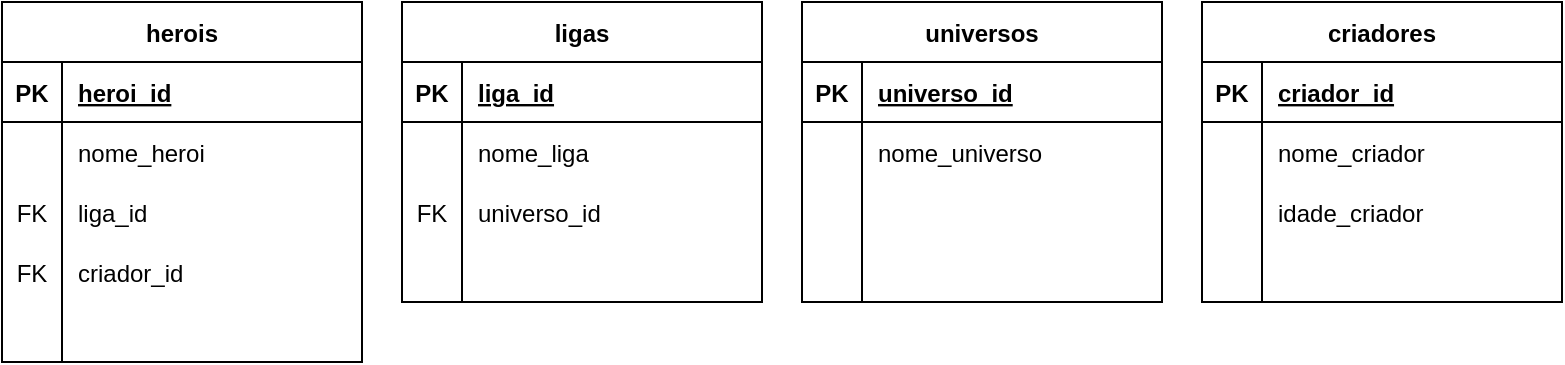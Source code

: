 <mxfile version="15.0.4" type="device"><diagram id="DCYrqP_0EhKWR7kDvMf0" name="Page-1"><mxGraphModel dx="694" dy="748" grid="1" gridSize="10" guides="1" tooltips="1" connect="1" arrows="1" fold="1" page="1" pageScale="1" pageWidth="827" pageHeight="1169" math="0" shadow="0"><root><mxCell id="0"/><mxCell id="1" parent="0"/><mxCell id="ljdmC17Yk6xrxzfD2rJV-1" value="herois" style="shape=table;startSize=30;container=1;collapsible=1;childLayout=tableLayout;fixedRows=1;rowLines=0;fontStyle=1;align=center;resizeLast=1;" vertex="1" parent="1"><mxGeometry x="10" y="40" width="180" height="180" as="geometry"/></mxCell><mxCell id="ljdmC17Yk6xrxzfD2rJV-2" value="" style="shape=partialRectangle;collapsible=0;dropTarget=0;pointerEvents=0;fillColor=none;top=0;left=0;bottom=1;right=0;points=[[0,0.5],[1,0.5]];portConstraint=eastwest;" vertex="1" parent="ljdmC17Yk6xrxzfD2rJV-1"><mxGeometry y="30" width="180" height="30" as="geometry"/></mxCell><mxCell id="ljdmC17Yk6xrxzfD2rJV-3" value="PK" style="shape=partialRectangle;connectable=0;fillColor=none;top=0;left=0;bottom=0;right=0;fontStyle=1;overflow=hidden;" vertex="1" parent="ljdmC17Yk6xrxzfD2rJV-2"><mxGeometry width="30" height="30" as="geometry"/></mxCell><mxCell id="ljdmC17Yk6xrxzfD2rJV-4" value="heroi_id" style="shape=partialRectangle;connectable=0;fillColor=none;top=0;left=0;bottom=0;right=0;align=left;spacingLeft=6;fontStyle=5;overflow=hidden;" vertex="1" parent="ljdmC17Yk6xrxzfD2rJV-2"><mxGeometry x="30" width="150" height="30" as="geometry"/></mxCell><mxCell id="ljdmC17Yk6xrxzfD2rJV-5" value="" style="shape=partialRectangle;collapsible=0;dropTarget=0;pointerEvents=0;fillColor=none;top=0;left=0;bottom=0;right=0;points=[[0,0.5],[1,0.5]];portConstraint=eastwest;" vertex="1" parent="ljdmC17Yk6xrxzfD2rJV-1"><mxGeometry y="60" width="180" height="30" as="geometry"/></mxCell><mxCell id="ljdmC17Yk6xrxzfD2rJV-6" value="" style="shape=partialRectangle;connectable=0;fillColor=none;top=0;left=0;bottom=0;right=0;editable=1;overflow=hidden;" vertex="1" parent="ljdmC17Yk6xrxzfD2rJV-5"><mxGeometry width="30" height="30" as="geometry"/></mxCell><mxCell id="ljdmC17Yk6xrxzfD2rJV-7" value="nome_heroi" style="shape=partialRectangle;connectable=0;fillColor=none;top=0;left=0;bottom=0;right=0;align=left;spacingLeft=6;overflow=hidden;" vertex="1" parent="ljdmC17Yk6xrxzfD2rJV-5"><mxGeometry x="30" width="150" height="30" as="geometry"/></mxCell><mxCell id="ljdmC17Yk6xrxzfD2rJV-8" value="" style="shape=partialRectangle;collapsible=0;dropTarget=0;pointerEvents=0;fillColor=none;top=0;left=0;bottom=0;right=0;points=[[0,0.5],[1,0.5]];portConstraint=eastwest;" vertex="1" parent="ljdmC17Yk6xrxzfD2rJV-1"><mxGeometry y="90" width="180" height="30" as="geometry"/></mxCell><mxCell id="ljdmC17Yk6xrxzfD2rJV-9" value="FK" style="shape=partialRectangle;connectable=0;fillColor=none;top=0;left=0;bottom=0;right=0;editable=1;overflow=hidden;" vertex="1" parent="ljdmC17Yk6xrxzfD2rJV-8"><mxGeometry width="30" height="30" as="geometry"/></mxCell><mxCell id="ljdmC17Yk6xrxzfD2rJV-10" value="liga_id" style="shape=partialRectangle;connectable=0;fillColor=none;top=0;left=0;bottom=0;right=0;align=left;spacingLeft=6;overflow=hidden;" vertex="1" parent="ljdmC17Yk6xrxzfD2rJV-8"><mxGeometry x="30" width="150" height="30" as="geometry"/></mxCell><mxCell id="ljdmC17Yk6xrxzfD2rJV-40" value="" style="shape=partialRectangle;collapsible=0;dropTarget=0;pointerEvents=0;fillColor=none;top=0;left=0;bottom=0;right=0;points=[[0,0.5],[1,0.5]];portConstraint=eastwest;" vertex="1" parent="ljdmC17Yk6xrxzfD2rJV-1"><mxGeometry y="120" width="180" height="30" as="geometry"/></mxCell><mxCell id="ljdmC17Yk6xrxzfD2rJV-41" value="FK" style="shape=partialRectangle;connectable=0;fillColor=none;top=0;left=0;bottom=0;right=0;editable=1;overflow=hidden;" vertex="1" parent="ljdmC17Yk6xrxzfD2rJV-40"><mxGeometry width="30" height="30" as="geometry"/></mxCell><mxCell id="ljdmC17Yk6xrxzfD2rJV-42" value="criador_id" style="shape=partialRectangle;connectable=0;fillColor=none;top=0;left=0;bottom=0;right=0;align=left;spacingLeft=6;overflow=hidden;" vertex="1" parent="ljdmC17Yk6xrxzfD2rJV-40"><mxGeometry x="30" width="150" height="30" as="geometry"/></mxCell><mxCell id="ljdmC17Yk6xrxzfD2rJV-11" value="" style="shape=partialRectangle;collapsible=0;dropTarget=0;pointerEvents=0;fillColor=none;top=0;left=0;bottom=0;right=0;points=[[0,0.5],[1,0.5]];portConstraint=eastwest;" vertex="1" parent="ljdmC17Yk6xrxzfD2rJV-1"><mxGeometry y="150" width="180" height="30" as="geometry"/></mxCell><mxCell id="ljdmC17Yk6xrxzfD2rJV-12" value="" style="shape=partialRectangle;connectable=0;fillColor=none;top=0;left=0;bottom=0;right=0;editable=1;overflow=hidden;" vertex="1" parent="ljdmC17Yk6xrxzfD2rJV-11"><mxGeometry width="30" height="30" as="geometry"/></mxCell><mxCell id="ljdmC17Yk6xrxzfD2rJV-13" value="" style="shape=partialRectangle;connectable=0;fillColor=none;top=0;left=0;bottom=0;right=0;align=left;spacingLeft=6;overflow=hidden;" vertex="1" parent="ljdmC17Yk6xrxzfD2rJV-11"><mxGeometry x="30" width="150" height="30" as="geometry"/></mxCell><mxCell id="ljdmC17Yk6xrxzfD2rJV-14" value="criadores" style="shape=table;startSize=30;container=1;collapsible=1;childLayout=tableLayout;fixedRows=1;rowLines=0;fontStyle=1;align=center;resizeLast=1;" vertex="1" parent="1"><mxGeometry x="610" y="40" width="180" height="150" as="geometry"/></mxCell><mxCell id="ljdmC17Yk6xrxzfD2rJV-15" value="" style="shape=partialRectangle;collapsible=0;dropTarget=0;pointerEvents=0;fillColor=none;top=0;left=0;bottom=1;right=0;points=[[0,0.5],[1,0.5]];portConstraint=eastwest;" vertex="1" parent="ljdmC17Yk6xrxzfD2rJV-14"><mxGeometry y="30" width="180" height="30" as="geometry"/></mxCell><mxCell id="ljdmC17Yk6xrxzfD2rJV-16" value="PK" style="shape=partialRectangle;connectable=0;fillColor=none;top=0;left=0;bottom=0;right=0;fontStyle=1;overflow=hidden;" vertex="1" parent="ljdmC17Yk6xrxzfD2rJV-15"><mxGeometry width="30" height="30" as="geometry"/></mxCell><mxCell id="ljdmC17Yk6xrxzfD2rJV-17" value="criador_id" style="shape=partialRectangle;connectable=0;fillColor=none;top=0;left=0;bottom=0;right=0;align=left;spacingLeft=6;fontStyle=5;overflow=hidden;" vertex="1" parent="ljdmC17Yk6xrxzfD2rJV-15"><mxGeometry x="30" width="150" height="30" as="geometry"/></mxCell><mxCell id="ljdmC17Yk6xrxzfD2rJV-18" value="" style="shape=partialRectangle;collapsible=0;dropTarget=0;pointerEvents=0;fillColor=none;top=0;left=0;bottom=0;right=0;points=[[0,0.5],[1,0.5]];portConstraint=eastwest;" vertex="1" parent="ljdmC17Yk6xrxzfD2rJV-14"><mxGeometry y="60" width="180" height="30" as="geometry"/></mxCell><mxCell id="ljdmC17Yk6xrxzfD2rJV-19" value="" style="shape=partialRectangle;connectable=0;fillColor=none;top=0;left=0;bottom=0;right=0;editable=1;overflow=hidden;" vertex="1" parent="ljdmC17Yk6xrxzfD2rJV-18"><mxGeometry width="30" height="30" as="geometry"/></mxCell><mxCell id="ljdmC17Yk6xrxzfD2rJV-20" value="nome_criador" style="shape=partialRectangle;connectable=0;fillColor=none;top=0;left=0;bottom=0;right=0;align=left;spacingLeft=6;overflow=hidden;" vertex="1" parent="ljdmC17Yk6xrxzfD2rJV-18"><mxGeometry x="30" width="150" height="30" as="geometry"/></mxCell><mxCell id="ljdmC17Yk6xrxzfD2rJV-21" value="" style="shape=partialRectangle;collapsible=0;dropTarget=0;pointerEvents=0;fillColor=none;top=0;left=0;bottom=0;right=0;points=[[0,0.5],[1,0.5]];portConstraint=eastwest;" vertex="1" parent="ljdmC17Yk6xrxzfD2rJV-14"><mxGeometry y="90" width="180" height="30" as="geometry"/></mxCell><mxCell id="ljdmC17Yk6xrxzfD2rJV-22" value="" style="shape=partialRectangle;connectable=0;fillColor=none;top=0;left=0;bottom=0;right=0;editable=1;overflow=hidden;" vertex="1" parent="ljdmC17Yk6xrxzfD2rJV-21"><mxGeometry width="30" height="30" as="geometry"/></mxCell><mxCell id="ljdmC17Yk6xrxzfD2rJV-23" value="idade_criador" style="shape=partialRectangle;connectable=0;fillColor=none;top=0;left=0;bottom=0;right=0;align=left;spacingLeft=6;overflow=hidden;" vertex="1" parent="ljdmC17Yk6xrxzfD2rJV-21"><mxGeometry x="30" width="150" height="30" as="geometry"/></mxCell><mxCell id="ljdmC17Yk6xrxzfD2rJV-24" value="" style="shape=partialRectangle;collapsible=0;dropTarget=0;pointerEvents=0;fillColor=none;top=0;left=0;bottom=0;right=0;points=[[0,0.5],[1,0.5]];portConstraint=eastwest;" vertex="1" parent="ljdmC17Yk6xrxzfD2rJV-14"><mxGeometry y="120" width="180" height="30" as="geometry"/></mxCell><mxCell id="ljdmC17Yk6xrxzfD2rJV-25" value="" style="shape=partialRectangle;connectable=0;fillColor=none;top=0;left=0;bottom=0;right=0;editable=1;overflow=hidden;" vertex="1" parent="ljdmC17Yk6xrxzfD2rJV-24"><mxGeometry width="30" height="30" as="geometry"/></mxCell><mxCell id="ljdmC17Yk6xrxzfD2rJV-26" value="" style="shape=partialRectangle;connectable=0;fillColor=none;top=0;left=0;bottom=0;right=0;align=left;spacingLeft=6;overflow=hidden;" vertex="1" parent="ljdmC17Yk6xrxzfD2rJV-24"><mxGeometry x="30" width="150" height="30" as="geometry"/></mxCell><mxCell id="ljdmC17Yk6xrxzfD2rJV-27" value="ligas" style="shape=table;startSize=30;container=1;collapsible=1;childLayout=tableLayout;fixedRows=1;rowLines=0;fontStyle=1;align=center;resizeLast=1;" vertex="1" parent="1"><mxGeometry x="210" y="40" width="180" height="150" as="geometry"/></mxCell><mxCell id="ljdmC17Yk6xrxzfD2rJV-28" value="" style="shape=partialRectangle;collapsible=0;dropTarget=0;pointerEvents=0;fillColor=none;top=0;left=0;bottom=1;right=0;points=[[0,0.5],[1,0.5]];portConstraint=eastwest;" vertex="1" parent="ljdmC17Yk6xrxzfD2rJV-27"><mxGeometry y="30" width="180" height="30" as="geometry"/></mxCell><mxCell id="ljdmC17Yk6xrxzfD2rJV-29" value="PK" style="shape=partialRectangle;connectable=0;fillColor=none;top=0;left=0;bottom=0;right=0;fontStyle=1;overflow=hidden;" vertex="1" parent="ljdmC17Yk6xrxzfD2rJV-28"><mxGeometry width="30" height="30" as="geometry"/></mxCell><mxCell id="ljdmC17Yk6xrxzfD2rJV-30" value="liga_id" style="shape=partialRectangle;connectable=0;fillColor=none;top=0;left=0;bottom=0;right=0;align=left;spacingLeft=6;fontStyle=5;overflow=hidden;" vertex="1" parent="ljdmC17Yk6xrxzfD2rJV-28"><mxGeometry x="30" width="150" height="30" as="geometry"/></mxCell><mxCell id="ljdmC17Yk6xrxzfD2rJV-31" value="" style="shape=partialRectangle;collapsible=0;dropTarget=0;pointerEvents=0;fillColor=none;top=0;left=0;bottom=0;right=0;points=[[0,0.5],[1,0.5]];portConstraint=eastwest;" vertex="1" parent="ljdmC17Yk6xrxzfD2rJV-27"><mxGeometry y="60" width="180" height="30" as="geometry"/></mxCell><mxCell id="ljdmC17Yk6xrxzfD2rJV-32" value="" style="shape=partialRectangle;connectable=0;fillColor=none;top=0;left=0;bottom=0;right=0;editable=1;overflow=hidden;" vertex="1" parent="ljdmC17Yk6xrxzfD2rJV-31"><mxGeometry width="30" height="30" as="geometry"/></mxCell><mxCell id="ljdmC17Yk6xrxzfD2rJV-33" value="nome_liga" style="shape=partialRectangle;connectable=0;fillColor=none;top=0;left=0;bottom=0;right=0;align=left;spacingLeft=6;overflow=hidden;" vertex="1" parent="ljdmC17Yk6xrxzfD2rJV-31"><mxGeometry x="30" width="150" height="30" as="geometry"/></mxCell><mxCell id="ljdmC17Yk6xrxzfD2rJV-34" value="" style="shape=partialRectangle;collapsible=0;dropTarget=0;pointerEvents=0;fillColor=none;top=0;left=0;bottom=0;right=0;points=[[0,0.5],[1,0.5]];portConstraint=eastwest;" vertex="1" parent="ljdmC17Yk6xrxzfD2rJV-27"><mxGeometry y="90" width="180" height="30" as="geometry"/></mxCell><mxCell id="ljdmC17Yk6xrxzfD2rJV-35" value="FK" style="shape=partialRectangle;connectable=0;fillColor=none;top=0;left=0;bottom=0;right=0;editable=1;overflow=hidden;" vertex="1" parent="ljdmC17Yk6xrxzfD2rJV-34"><mxGeometry width="30" height="30" as="geometry"/></mxCell><mxCell id="ljdmC17Yk6xrxzfD2rJV-36" value="universo_id" style="shape=partialRectangle;connectable=0;fillColor=none;top=0;left=0;bottom=0;right=0;align=left;spacingLeft=6;overflow=hidden;" vertex="1" parent="ljdmC17Yk6xrxzfD2rJV-34"><mxGeometry x="30" width="150" height="30" as="geometry"/></mxCell><mxCell id="ljdmC17Yk6xrxzfD2rJV-37" value="" style="shape=partialRectangle;collapsible=0;dropTarget=0;pointerEvents=0;fillColor=none;top=0;left=0;bottom=0;right=0;points=[[0,0.5],[1,0.5]];portConstraint=eastwest;" vertex="1" parent="ljdmC17Yk6xrxzfD2rJV-27"><mxGeometry y="120" width="180" height="30" as="geometry"/></mxCell><mxCell id="ljdmC17Yk6xrxzfD2rJV-38" value="" style="shape=partialRectangle;connectable=0;fillColor=none;top=0;left=0;bottom=0;right=0;editable=1;overflow=hidden;" vertex="1" parent="ljdmC17Yk6xrxzfD2rJV-37"><mxGeometry width="30" height="30" as="geometry"/></mxCell><mxCell id="ljdmC17Yk6xrxzfD2rJV-39" value="" style="shape=partialRectangle;connectable=0;fillColor=none;top=0;left=0;bottom=0;right=0;align=left;spacingLeft=6;overflow=hidden;" vertex="1" parent="ljdmC17Yk6xrxzfD2rJV-37"><mxGeometry x="30" width="150" height="30" as="geometry"/></mxCell><mxCell id="ljdmC17Yk6xrxzfD2rJV-43" value="universos" style="shape=table;startSize=30;container=1;collapsible=1;childLayout=tableLayout;fixedRows=1;rowLines=0;fontStyle=1;align=center;resizeLast=1;" vertex="1" parent="1"><mxGeometry x="410" y="40" width="180" height="150" as="geometry"/></mxCell><mxCell id="ljdmC17Yk6xrxzfD2rJV-44" value="" style="shape=partialRectangle;collapsible=0;dropTarget=0;pointerEvents=0;fillColor=none;top=0;left=0;bottom=1;right=0;points=[[0,0.5],[1,0.5]];portConstraint=eastwest;" vertex="1" parent="ljdmC17Yk6xrxzfD2rJV-43"><mxGeometry y="30" width="180" height="30" as="geometry"/></mxCell><mxCell id="ljdmC17Yk6xrxzfD2rJV-45" value="PK" style="shape=partialRectangle;connectable=0;fillColor=none;top=0;left=0;bottom=0;right=0;fontStyle=1;overflow=hidden;" vertex="1" parent="ljdmC17Yk6xrxzfD2rJV-44"><mxGeometry width="30" height="30" as="geometry"/></mxCell><mxCell id="ljdmC17Yk6xrxzfD2rJV-46" value="universo_id" style="shape=partialRectangle;connectable=0;fillColor=none;top=0;left=0;bottom=0;right=0;align=left;spacingLeft=6;fontStyle=5;overflow=hidden;" vertex="1" parent="ljdmC17Yk6xrxzfD2rJV-44"><mxGeometry x="30" width="150" height="30" as="geometry"/></mxCell><mxCell id="ljdmC17Yk6xrxzfD2rJV-47" value="" style="shape=partialRectangle;collapsible=0;dropTarget=0;pointerEvents=0;fillColor=none;top=0;left=0;bottom=0;right=0;points=[[0,0.5],[1,0.5]];portConstraint=eastwest;" vertex="1" parent="ljdmC17Yk6xrxzfD2rJV-43"><mxGeometry y="60" width="180" height="30" as="geometry"/></mxCell><mxCell id="ljdmC17Yk6xrxzfD2rJV-48" value="" style="shape=partialRectangle;connectable=0;fillColor=none;top=0;left=0;bottom=0;right=0;editable=1;overflow=hidden;" vertex="1" parent="ljdmC17Yk6xrxzfD2rJV-47"><mxGeometry width="30" height="30" as="geometry"/></mxCell><mxCell id="ljdmC17Yk6xrxzfD2rJV-49" value="nome_universo" style="shape=partialRectangle;connectable=0;fillColor=none;top=0;left=0;bottom=0;right=0;align=left;spacingLeft=6;overflow=hidden;" vertex="1" parent="ljdmC17Yk6xrxzfD2rJV-47"><mxGeometry x="30" width="150" height="30" as="geometry"/></mxCell><mxCell id="ljdmC17Yk6xrxzfD2rJV-50" value="" style="shape=partialRectangle;collapsible=0;dropTarget=0;pointerEvents=0;fillColor=none;top=0;left=0;bottom=0;right=0;points=[[0,0.5],[1,0.5]];portConstraint=eastwest;" vertex="1" parent="ljdmC17Yk6xrxzfD2rJV-43"><mxGeometry y="90" width="180" height="30" as="geometry"/></mxCell><mxCell id="ljdmC17Yk6xrxzfD2rJV-51" value="" style="shape=partialRectangle;connectable=0;fillColor=none;top=0;left=0;bottom=0;right=0;editable=1;overflow=hidden;" vertex="1" parent="ljdmC17Yk6xrxzfD2rJV-50"><mxGeometry width="30" height="30" as="geometry"/></mxCell><mxCell id="ljdmC17Yk6xrxzfD2rJV-52" value="" style="shape=partialRectangle;connectable=0;fillColor=none;top=0;left=0;bottom=0;right=0;align=left;spacingLeft=6;overflow=hidden;" vertex="1" parent="ljdmC17Yk6xrxzfD2rJV-50"><mxGeometry x="30" width="150" height="30" as="geometry"/></mxCell><mxCell id="ljdmC17Yk6xrxzfD2rJV-53" value="" style="shape=partialRectangle;collapsible=0;dropTarget=0;pointerEvents=0;fillColor=none;top=0;left=0;bottom=0;right=0;points=[[0,0.5],[1,0.5]];portConstraint=eastwest;" vertex="1" parent="ljdmC17Yk6xrxzfD2rJV-43"><mxGeometry y="120" width="180" height="30" as="geometry"/></mxCell><mxCell id="ljdmC17Yk6xrxzfD2rJV-54" value="" style="shape=partialRectangle;connectable=0;fillColor=none;top=0;left=0;bottom=0;right=0;editable=1;overflow=hidden;" vertex="1" parent="ljdmC17Yk6xrxzfD2rJV-53"><mxGeometry width="30" height="30" as="geometry"/></mxCell><mxCell id="ljdmC17Yk6xrxzfD2rJV-55" value="" style="shape=partialRectangle;connectable=0;fillColor=none;top=0;left=0;bottom=0;right=0;align=left;spacingLeft=6;overflow=hidden;" vertex="1" parent="ljdmC17Yk6xrxzfD2rJV-53"><mxGeometry x="30" width="150" height="30" as="geometry"/></mxCell></root></mxGraphModel></diagram></mxfile>